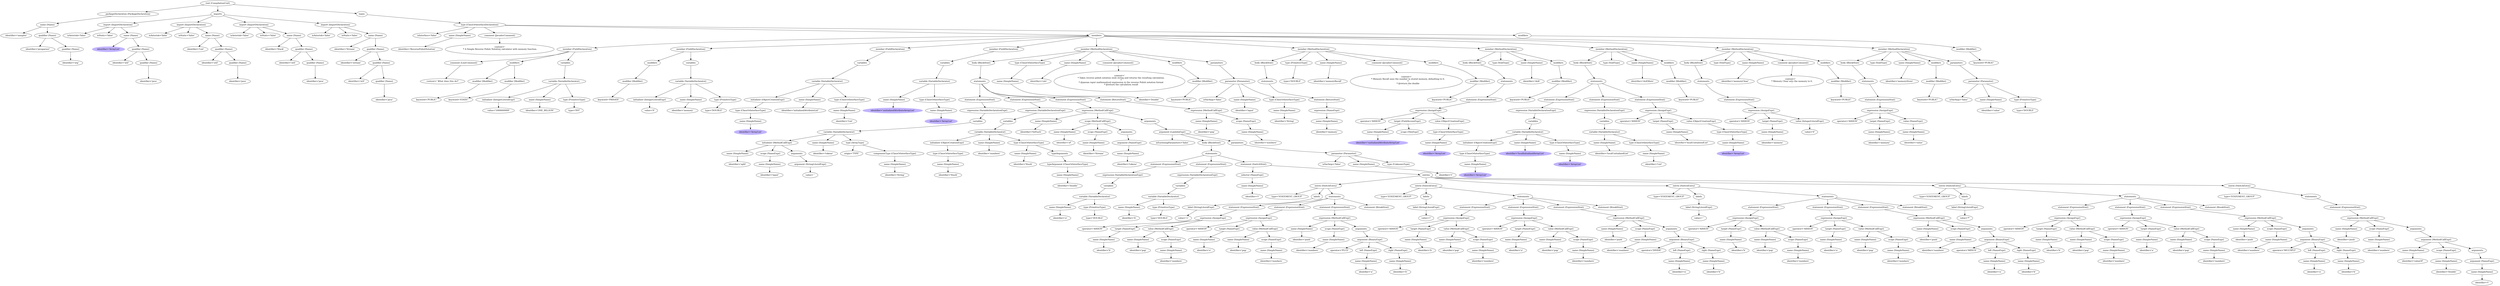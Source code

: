 digraph {
n0 [label="root (CompilationUnit)"];
n1 [label="packageDeclaration (PackageDeclaration)"];
n0 -> n1;
n2 [label="name (Name)"];
n1 -> n2;
n3 [label="identifier='samples'"];
n2 -> n3;
n4 [label="qualifier (Name)"];
n2 -> n4;
n5 [label="identifier='javaparser'"];
n4 -> n5;
n6 [label="qualifier (Name)"];
n4 -> n6;
n7 [label="identifier='org'"];
n6 -> n7;
n8 [label="imports"];
n0 -> n8;
n9 [label="import (ImportDeclaration)"];
n8 -> n9;
n10 [label="isAsterisk='false'"];
n9 -> n10;
n11 [label="isStatic='false'"];
n9 -> n11;
n12 [label="name (Name)"];
n9 -> n12;
n13 [label="identifier='ArrayList'",style=filled,color=".7 .3 1.0"];
n12 -> n13;
n14 [label="qualifier (Name)"];
n12 -> n14;
n15 [label="identifier='util'"];
n14 -> n15;
n16 [label="qualifier (Name)"];
n14 -> n16;
n17 [label="identifier='java'"];
n16 -> n17;
n18 [label="import (ImportDeclaration)"];
n8 -> n18;
n19 [label="isAsterisk='false'"];
n18 -> n19;
n20 [label="isStatic='false'"];
n18 -> n20;
n21 [label="name (Name)"];
n18 -> n21;
n22 [label="identifier='List'"];
n21 -> n22;
n23 [label="qualifier (Name)"];
n21 -> n23;
n24 [label="identifier='util'"];
n23 -> n24;
n25 [label="qualifier (Name)"];
n23 -> n25;
n26 [label="identifier='java'"];
n25 -> n26;
n27 [label="import (ImportDeclaration)"];
n8 -> n27;
n28 [label="isAsterisk='false'"];
n27 -> n28;
n29 [label="isStatic='false'"];
n27 -> n29;
n30 [label="name (Name)"];
n27 -> n30;
n31 [label="identifier='Stack'"];
n30 -> n31;
n32 [label="qualifier (Name)"];
n30 -> n32;
n33 [label="identifier='util'"];
n32 -> n33;
n34 [label="qualifier (Name)"];
n32 -> n34;
n35 [label="identifier='java'"];
n34 -> n35;
n36 [label="import (ImportDeclaration)"];
n8 -> n36;
n37 [label="isAsterisk='false'"];
n36 -> n37;
n38 [label="isStatic='false'"];
n36 -> n38;
n39 [label="name (Name)"];
n36 -> n39;
n40 [label="identifier='Stream'"];
n39 -> n40;
n41 [label="qualifier (Name)"];
n39 -> n41;
n42 [label="identifier='stream'"];
n41 -> n42;
n43 [label="qualifier (Name)"];
n41 -> n43;
n44 [label="identifier='util'"];
n43 -> n44;
n45 [label="qualifier (Name)"];
n43 -> n45;
n46 [label="identifier='java'"];
n45 -> n46;
n47 [label="types"];
n0 -> n47;
n48 [label="type (ClassOrInterfaceDeclaration)"];
n47 -> n48;
n49 [label="isInterface='false'"];
n48 -> n49;
n50 [label="name (SimpleName)"];
n48 -> n50;
n51 [label="identifier='ReversePolishNotation'"];
n50 -> n51;
n52 [label="comment (JavadocComment)"];
n48 -> n52;
n53 [label="content='
 * A Simple Reverse Polish Notation calculator with memory function.
 '"];
n52 -> n53;
n54 [label="members"];
n48 -> n54;
n55 [label="member (FieldDeclaration)"];
n54 -> n55;
n56 [label="comment (LineComment)"];
n55 -> n56;
n57 [label="content=' What does this do?'"];
n56 -> n57;
n58 [label="modifiers"];
n55 -> n58;
n59 [label="modifier (Modifier)"];
n58 -> n59;
n60 [label="keyword='PUBLIC'"];
n59 -> n60;
n61 [label="modifier (Modifier)"];
n58 -> n61;
n62 [label="keyword='STATIC'"];
n61 -> n62;
n63 [label="variables"];
n55 -> n63;
n64 [label="variable (VariableDeclarator)"];
n63 -> n64;
n65 [label="initializer (IntegerLiteralExpr)"];
n64 -> n65;
n66 [label="value='1000000000'"];
n65 -> n66;
n67 [label="name (SimpleName)"];
n64 -> n67;
n68 [label="identifier='ONE_BILLION'"];
n67 -> n68;
n69 [label="type (PrimitiveType)"];
n64 -> n69;
n70 [label="type='INT'"];
n69 -> n70;
n71 [label="member (FieldDeclaration)"];
n54 -> n71;
n72 [label="modifiers"];
n71 -> n72;
n73 [label="modifier (Modifier)"];
n72 -> n73;
n74 [label="keyword='PRIVATE'"];
n73 -> n74;
n75 [label="variables"];
n71 -> n75;
n76 [label="variable (VariableDeclarator)"];
n75 -> n76;
n77 [label="initializer (IntegerLiteralExpr)"];
n76 -> n77;
n78 [label="value='0'"];
n77 -> n78;
n79 [label="name (SimpleName)"];
n76 -> n79;
n80 [label="identifier='memory'"];
n79 -> n80;
n81 [label="type (PrimitiveType)"];
n76 -> n81;
n82 [label="type='DOUBLE'"];
n81 -> n82;
n83 [label="member (FieldDeclaration)"];
n54 -> n83;
n84 [label="variables"];
n83 -> n84;
n85 [label="variable (VariableDeclarator)"];
n84 -> n85;
n86 [label="initializer (ObjectCreationExpr)"];
n85 -> n86;
n87 [label="type (ClassOrInterfaceType)"];
n86 -> n87;
n88 [label="name (SimpleName)"];
n87 -> n88;
n89 [label="identifier='ArrayList'",style=filled,color=".7 .3 1.0"];
n88 -> n89;
n90 [label="name (SimpleName)"];
n85 -> n90;
n91 [label="identifier='initializedAttributeList'"];
n90 -> n91;
n92 [label="type (ClassOrInterfaceType)"];
n85 -> n92;
n93 [label="name (SimpleName)"];
n92 -> n93;
n94 [label="identifier='List'"];
n93 -> n94;
n95 [label="member (FieldDeclaration)"];
n54 -> n95;
n96 [label="variables"];
n95 -> n96;
n97 [label="variable (VariableDeclarator)"];
n96 -> n97;
n98 [label="name (SimpleName)"];
n97 -> n98;
n99 [label="identifier='unitializedAttributeArrayList'",style=filled,color=".7 .3 1.0"];
n98 -> n99;
n100 [label="type (ClassOrInterfaceType)"];
n97 -> n100;
n101 [label="name (SimpleName)"];
n100 -> n101;
n102 [label="identifier='ArrayList'",style=filled,color=".7 .3 1.0"];
n101 -> n102;
n103 [label="member (MethodDeclaration)"];
n54 -> n103;
n104 [label="body (BlockStmt)"];
n103 -> n104;
n105 [label="statements"];
n104 -> n105;
n106 [label="statement (ExpressionStmt)"];
n105 -> n106;
n107 [label="expression (VariableDeclarationExpr)"];
n106 -> n107;
n108 [label="variables"];
n107 -> n108;
n109 [label="variable (VariableDeclarator)"];
n108 -> n109;
n110 [label="initializer (MethodCallExpr)"];
n109 -> n110;
n111 [label="name (SimpleName)"];
n110 -> n111;
n112 [label="identifier='split'"];
n111 -> n112;
n113 [label="scope (NameExpr)"];
n110 -> n113;
n114 [label="name (SimpleName)"];
n113 -> n114;
n115 [label="identifier='input'"];
n114 -> n115;
n116 [label="arguments"];
n110 -> n116;
n117 [label="argument (StringLiteralExpr)"];
n116 -> n117;
n118 [label="value=' '"];
n117 -> n118;
n119 [label="name (SimpleName)"];
n109 -> n119;
n120 [label="identifier='tokens'"];
n119 -> n120;
n121 [label="type (ArrayType)"];
n109 -> n121;
n122 [label="origin='TYPE'"];
n121 -> n122;
n123 [label="componentType (ClassOrInterfaceType)"];
n121 -> n123;
n124 [label="name (SimpleName)"];
n123 -> n124;
n125 [label="identifier='String'"];
n124 -> n125;
n126 [label="statement (ExpressionStmt)"];
n105 -> n126;
n127 [label="expression (VariableDeclarationExpr)"];
n126 -> n127;
n128 [label="variables"];
n127 -> n128;
n129 [label="variable (VariableDeclarator)"];
n128 -> n129;
n130 [label="initializer (ObjectCreationExpr)"];
n129 -> n130;
n131 [label="type (ClassOrInterfaceType)"];
n130 -> n131;
n132 [label="name (SimpleName)"];
n131 -> n132;
n133 [label="identifier='Stack'"];
n132 -> n133;
n134 [label="name (SimpleName)"];
n129 -> n134;
n135 [label="identifier='numbers'"];
n134 -> n135;
n136 [label="type (ClassOrInterfaceType)"];
n129 -> n136;
n137 [label="name (SimpleName)"];
n136 -> n137;
n138 [label="identifier='Stack'"];
n137 -> n138;
n139 [label="typeArguments"];
n136 -> n139;
n140 [label="typeArgument (ClassOrInterfaceType)"];
n139 -> n140;
n141 [label="name (SimpleName)"];
n140 -> n141;
n142 [label="identifier='Double'"];
n141 -> n142;
n143 [label="statement (ExpressionStmt)"];
n105 -> n143;
n144 [label="expression (MethodCallExpr)"];
n143 -> n144;
n145 [label="name (SimpleName)"];
n144 -> n145;
n146 [label="identifier='forEach'"];
n145 -> n146;
n147 [label="scope (MethodCallExpr)"];
n144 -> n147;
n148 [label="name (SimpleName)"];
n147 -> n148;
n149 [label="identifier='of'"];
n148 -> n149;
n150 [label="scope (NameExpr)"];
n147 -> n150;
n151 [label="name (SimpleName)"];
n150 -> n151;
n152 [label="identifier='Stream'"];
n151 -> n152;
n153 [label="arguments"];
n147 -> n153;
n154 [label="argument (NameExpr)"];
n153 -> n154;
n155 [label="name (SimpleName)"];
n154 -> n155;
n156 [label="identifier='tokens'"];
n155 -> n156;
n157 [label="arguments"];
n144 -> n157;
n158 [label="argument (LambdaExpr)"];
n157 -> n158;
n159 [label="isEnclosingParameters='false'"];
n158 -> n159;
n160 [label="body (BlockStmt)"];
n158 -> n160;
n161 [label="statements"];
n160 -> n161;
n162 [label="statement (ExpressionStmt)"];
n161 -> n162;
n163 [label="expression (VariableDeclarationExpr)"];
n162 -> n163;
n164 [label="variables"];
n163 -> n164;
n165 [label="variable (VariableDeclarator)"];
n164 -> n165;
n166 [label="name (SimpleName)"];
n165 -> n166;
n167 [label="identifier='a'"];
n166 -> n167;
n168 [label="type (PrimitiveType)"];
n165 -> n168;
n169 [label="type='DOUBLE'"];
n168 -> n169;
n170 [label="statement (ExpressionStmt)"];
n161 -> n170;
n171 [label="expression (VariableDeclarationExpr)"];
n170 -> n171;
n172 [label="variables"];
n171 -> n172;
n173 [label="variable (VariableDeclarator)"];
n172 -> n173;
n174 [label="name (SimpleName)"];
n173 -> n174;
n175 [label="identifier='b'"];
n174 -> n175;
n176 [label="type (PrimitiveType)"];
n173 -> n176;
n177 [label="type='DOUBLE'"];
n176 -> n177;
n178 [label="statement (SwitchStmt)"];
n161 -> n178;
n179 [label="selector (NameExpr)"];
n178 -> n179;
n180 [label="name (SimpleName)"];
n179 -> n180;
n181 [label="identifier='t'"];
n180 -> n181;
n182 [label="entries"];
n178 -> n182;
n183 [label="entrie (SwitchEntry)"];
n182 -> n183;
n184 [label="type='STATEMENT_GROUP'"];
n183 -> n184;
n185 [label="labels"];
n183 -> n185;
n186 [label="label (StringLiteralExpr)"];
n185 -> n186;
n187 [label="value='+'"];
n186 -> n187;
n188 [label="statements"];
n183 -> n188;
n189 [label="statement (ExpressionStmt)"];
n188 -> n189;
n190 [label="expression (AssignExpr)"];
n189 -> n190;
n191 [label="operator='ASSIGN'"];
n190 -> n191;
n192 [label="target (NameExpr)"];
n190 -> n192;
n193 [label="name (SimpleName)"];
n192 -> n193;
n194 [label="identifier='b'"];
n193 -> n194;
n195 [label="value (MethodCallExpr)"];
n190 -> n195;
n196 [label="name (SimpleName)"];
n195 -> n196;
n197 [label="identifier='pop'"];
n196 -> n197;
n198 [label="scope (NameExpr)"];
n195 -> n198;
n199 [label="name (SimpleName)"];
n198 -> n199;
n200 [label="identifier='numbers'"];
n199 -> n200;
n201 [label="statement (ExpressionStmt)"];
n188 -> n201;
n202 [label="expression (AssignExpr)"];
n201 -> n202;
n203 [label="operator='ASSIGN'"];
n202 -> n203;
n204 [label="target (NameExpr)"];
n202 -> n204;
n205 [label="name (SimpleName)"];
n204 -> n205;
n206 [label="identifier='a'"];
n205 -> n206;
n207 [label="value (MethodCallExpr)"];
n202 -> n207;
n208 [label="name (SimpleName)"];
n207 -> n208;
n209 [label="identifier='pop'"];
n208 -> n209;
n210 [label="scope (NameExpr)"];
n207 -> n210;
n211 [label="name (SimpleName)"];
n210 -> n211;
n212 [label="identifier='numbers'"];
n211 -> n212;
n213 [label="statement (ExpressionStmt)"];
n188 -> n213;
n214 [label="expression (MethodCallExpr)"];
n213 -> n214;
n215 [label="name (SimpleName)"];
n214 -> n215;
n216 [label="identifier='push'"];
n215 -> n216;
n217 [label="scope (NameExpr)"];
n214 -> n217;
n218 [label="name (SimpleName)"];
n217 -> n218;
n219 [label="identifier='numbers'"];
n218 -> n219;
n220 [label="arguments"];
n214 -> n220;
n221 [label="argument (BinaryExpr)"];
n220 -> n221;
n222 [label="operator='PLUS'"];
n221 -> n222;
n223 [label="left (NameExpr)"];
n221 -> n223;
n224 [label="name (SimpleName)"];
n223 -> n224;
n225 [label="identifier='a'"];
n224 -> n225;
n226 [label="right (NameExpr)"];
n221 -> n226;
n227 [label="name (SimpleName)"];
n226 -> n227;
n228 [label="identifier='b'"];
n227 -> n228;
n229 [label="statement (BreakStmt)"];
n188 -> n229;
n230 [label="entrie (SwitchEntry)"];
n182 -> n230;
n231 [label="type='STATEMENT_GROUP'"];
n230 -> n231;
n232 [label="labels"];
n230 -> n232;
n233 [label="label (StringLiteralExpr)"];
n232 -> n233;
n234 [label="value='/'"];
n233 -> n234;
n235 [label="statements"];
n230 -> n235;
n236 [label="statement (ExpressionStmt)"];
n235 -> n236;
n237 [label="expression (AssignExpr)"];
n236 -> n237;
n238 [label="operator='ASSIGN'"];
n237 -> n238;
n239 [label="target (NameExpr)"];
n237 -> n239;
n240 [label="name (SimpleName)"];
n239 -> n240;
n241 [label="identifier='b'"];
n240 -> n241;
n242 [label="value (MethodCallExpr)"];
n237 -> n242;
n243 [label="name (SimpleName)"];
n242 -> n243;
n244 [label="identifier='pop'"];
n243 -> n244;
n245 [label="scope (NameExpr)"];
n242 -> n245;
n246 [label="name (SimpleName)"];
n245 -> n246;
n247 [label="identifier='numbers'"];
n246 -> n247;
n248 [label="statement (ExpressionStmt)"];
n235 -> n248;
n249 [label="expression (AssignExpr)"];
n248 -> n249;
n250 [label="operator='ASSIGN'"];
n249 -> n250;
n251 [label="target (NameExpr)"];
n249 -> n251;
n252 [label="name (SimpleName)"];
n251 -> n252;
n253 [label="identifier='a'"];
n252 -> n253;
n254 [label="value (MethodCallExpr)"];
n249 -> n254;
n255 [label="name (SimpleName)"];
n254 -> n255;
n256 [label="identifier='pop'"];
n255 -> n256;
n257 [label="scope (NameExpr)"];
n254 -> n257;
n258 [label="name (SimpleName)"];
n257 -> n258;
n259 [label="identifier='numbers'"];
n258 -> n259;
n260 [label="statement (ExpressionStmt)"];
n235 -> n260;
n261 [label="expression (MethodCallExpr)"];
n260 -> n261;
n262 [label="name (SimpleName)"];
n261 -> n262;
n263 [label="identifier='push'"];
n262 -> n263;
n264 [label="scope (NameExpr)"];
n261 -> n264;
n265 [label="name (SimpleName)"];
n264 -> n265;
n266 [label="identifier='numbers'"];
n265 -> n266;
n267 [label="arguments"];
n261 -> n267;
n268 [label="argument (BinaryExpr)"];
n267 -> n268;
n269 [label="operator='DIVIDE'"];
n268 -> n269;
n270 [label="left (NameExpr)"];
n268 -> n270;
n271 [label="name (SimpleName)"];
n270 -> n271;
n272 [label="identifier='a'"];
n271 -> n272;
n273 [label="right (NameExpr)"];
n268 -> n273;
n274 [label="name (SimpleName)"];
n273 -> n274;
n275 [label="identifier='b'"];
n274 -> n275;
n276 [label="statement (BreakStmt)"];
n235 -> n276;
n277 [label="entrie (SwitchEntry)"];
n182 -> n277;
n278 [label="type='STATEMENT_GROUP'"];
n277 -> n278;
n279 [label="labels"];
n277 -> n279;
n280 [label="label (StringLiteralExpr)"];
n279 -> n280;
n281 [label="value='-'"];
n280 -> n281;
n282 [label="statements"];
n277 -> n282;
n283 [label="statement (ExpressionStmt)"];
n282 -> n283;
n284 [label="expression (AssignExpr)"];
n283 -> n284;
n285 [label="operator='ASSIGN'"];
n284 -> n285;
n286 [label="target (NameExpr)"];
n284 -> n286;
n287 [label="name (SimpleName)"];
n286 -> n287;
n288 [label="identifier='b'"];
n287 -> n288;
n289 [label="value (MethodCallExpr)"];
n284 -> n289;
n290 [label="name (SimpleName)"];
n289 -> n290;
n291 [label="identifier='pop'"];
n290 -> n291;
n292 [label="scope (NameExpr)"];
n289 -> n292;
n293 [label="name (SimpleName)"];
n292 -> n293;
n294 [label="identifier='numbers'"];
n293 -> n294;
n295 [label="statement (ExpressionStmt)"];
n282 -> n295;
n296 [label="expression (AssignExpr)"];
n295 -> n296;
n297 [label="operator='ASSIGN'"];
n296 -> n297;
n298 [label="target (NameExpr)"];
n296 -> n298;
n299 [label="name (SimpleName)"];
n298 -> n299;
n300 [label="identifier='a'"];
n299 -> n300;
n301 [label="value (MethodCallExpr)"];
n296 -> n301;
n302 [label="name (SimpleName)"];
n301 -> n302;
n303 [label="identifier='pop'"];
n302 -> n303;
n304 [label="scope (NameExpr)"];
n301 -> n304;
n305 [label="name (SimpleName)"];
n304 -> n305;
n306 [label="identifier='numbers'"];
n305 -> n306;
n307 [label="statement (ExpressionStmt)"];
n282 -> n307;
n308 [label="expression (MethodCallExpr)"];
n307 -> n308;
n309 [label="name (SimpleName)"];
n308 -> n309;
n310 [label="identifier='push'"];
n309 -> n310;
n311 [label="scope (NameExpr)"];
n308 -> n311;
n312 [label="name (SimpleName)"];
n311 -> n312;
n313 [label="identifier='numbers'"];
n312 -> n313;
n314 [label="arguments"];
n308 -> n314;
n315 [label="argument (BinaryExpr)"];
n314 -> n315;
n316 [label="operator='MINUS'"];
n315 -> n316;
n317 [label="left (NameExpr)"];
n315 -> n317;
n318 [label="name (SimpleName)"];
n317 -> n318;
n319 [label="identifier='a'"];
n318 -> n319;
n320 [label="right (NameExpr)"];
n315 -> n320;
n321 [label="name (SimpleName)"];
n320 -> n321;
n322 [label="identifier='b'"];
n321 -> n322;
n323 [label="statement (BreakStmt)"];
n282 -> n323;
n324 [label="entrie (SwitchEntry)"];
n182 -> n324;
n325 [label="type='STATEMENT_GROUP'"];
n324 -> n325;
n326 [label="labels"];
n324 -> n326;
n327 [label="label (StringLiteralExpr)"];
n326 -> n327;
n328 [label="value='*'"];
n327 -> n328;
n329 [label="statements"];
n324 -> n329;
n330 [label="statement (ExpressionStmt)"];
n329 -> n330;
n331 [label="expression (AssignExpr)"];
n330 -> n331;
n332 [label="operator='ASSIGN'"];
n331 -> n332;
n333 [label="target (NameExpr)"];
n331 -> n333;
n334 [label="name (SimpleName)"];
n333 -> n334;
n335 [label="identifier='b'"];
n334 -> n335;
n336 [label="value (MethodCallExpr)"];
n331 -> n336;
n337 [label="name (SimpleName)"];
n336 -> n337;
n338 [label="identifier='pop'"];
n337 -> n338;
n339 [label="scope (NameExpr)"];
n336 -> n339;
n340 [label="name (SimpleName)"];
n339 -> n340;
n341 [label="identifier='numbers'"];
n340 -> n341;
n342 [label="statement (ExpressionStmt)"];
n329 -> n342;
n343 [label="expression (AssignExpr)"];
n342 -> n343;
n344 [label="operator='ASSIGN'"];
n343 -> n344;
n345 [label="target (NameExpr)"];
n343 -> n345;
n346 [label="name (SimpleName)"];
n345 -> n346;
n347 [label="identifier='a'"];
n346 -> n347;
n348 [label="value (MethodCallExpr)"];
n343 -> n348;
n349 [label="name (SimpleName)"];
n348 -> n349;
n350 [label="identifier='pop'"];
n349 -> n350;
n351 [label="scope (NameExpr)"];
n348 -> n351;
n352 [label="name (SimpleName)"];
n351 -> n352;
n353 [label="identifier='numbers'"];
n352 -> n353;
n354 [label="statement (ExpressionStmt)"];
n329 -> n354;
n355 [label="expression (MethodCallExpr)"];
n354 -> n355;
n356 [label="name (SimpleName)"];
n355 -> n356;
n357 [label="identifier='push'"];
n356 -> n357;
n358 [label="scope (NameExpr)"];
n355 -> n358;
n359 [label="name (SimpleName)"];
n358 -> n359;
n360 [label="identifier='numbers'"];
n359 -> n360;
n361 [label="arguments"];
n355 -> n361;
n362 [label="argument (BinaryExpr)"];
n361 -> n362;
n363 [label="operator='MULTIPLY'"];
n362 -> n363;
n364 [label="left (NameExpr)"];
n362 -> n364;
n365 [label="name (SimpleName)"];
n364 -> n365;
n366 [label="identifier='a'"];
n365 -> n366;
n367 [label="right (NameExpr)"];
n362 -> n367;
n368 [label="name (SimpleName)"];
n367 -> n368;
n369 [label="identifier='b'"];
n368 -> n369;
n370 [label="statement (BreakStmt)"];
n329 -> n370;
n371 [label="entrie (SwitchEntry)"];
n182 -> n371;
n372 [label="type='STATEMENT_GROUP'"];
n371 -> n372;
n373 [label="statements"];
n371 -> n373;
n374 [label="statement (ExpressionStmt)"];
n373 -> n374;
n375 [label="expression (MethodCallExpr)"];
n374 -> n375;
n376 [label="name (SimpleName)"];
n375 -> n376;
n377 [label="identifier='push'"];
n376 -> n377;
n378 [label="scope (NameExpr)"];
n375 -> n378;
n379 [label="name (SimpleName)"];
n378 -> n379;
n380 [label="identifier='numbers'"];
n379 -> n380;
n381 [label="arguments"];
n375 -> n381;
n382 [label="argument (MethodCallExpr)"];
n381 -> n382;
n383 [label="name (SimpleName)"];
n382 -> n383;
n384 [label="identifier='valueOf'"];
n383 -> n384;
n385 [label="scope (NameExpr)"];
n382 -> n385;
n386 [label="name (SimpleName)"];
n385 -> n386;
n387 [label="identifier='Double'"];
n386 -> n387;
n388 [label="arguments"];
n382 -> n388;
n389 [label="argument (NameExpr)"];
n388 -> n389;
n390 [label="name (SimpleName)"];
n389 -> n390;
n391 [label="identifier='t'"];
n390 -> n391;
n392 [label="parameters"];
n158 -> n392;
n393 [label="parameter (Parameter)"];
n392 -> n393;
n394 [label="isVarArgs='false'"];
n393 -> n394;
n395 [label="name (SimpleName)"];
n393 -> n395;
n396 [label="identifier='t'"];
n395 -> n396;
n397 [label="type (UnknownType)"];
n393 -> n397;
n398 [label="statement (ReturnStmt)"];
n105 -> n398;
n399 [label="expression (MethodCallExpr)"];
n398 -> n399;
n400 [label="name (SimpleName)"];
n399 -> n400;
n401 [label="identifier='pop'"];
n400 -> n401;
n402 [label="scope (NameExpr)"];
n399 -> n402;
n403 [label="name (SimpleName)"];
n402 -> n403;
n404 [label="identifier='numbers'"];
n403 -> n404;
n405 [label="type (ClassOrInterfaceType)"];
n103 -> n405;
n406 [label="name (SimpleName)"];
n405 -> n406;
n407 [label="identifier='Double'"];
n406 -> n407;
n408 [label="name (SimpleName)"];
n103 -> n408;
n409 [label="identifier='calc'"];
n408 -> n409;
n410 [label="comment (JavadocComment)"];
n103 -> n410;
n411 [label="content='
     * Takes reverse polish notation style string and returns the resulting calculation.
     *
     * @param input mathematical expression in the reverse Polish notation format
     * @return the calculation result
     '"];
n410 -> n411;
n412 [label="modifiers"];
n103 -> n412;
n413 [label="modifier (Modifier)"];
n412 -> n413;
n414 [label="keyword='PUBLIC'"];
n413 -> n414;
n415 [label="parameters"];
n103 -> n415;
n416 [label="parameter (Parameter)"];
n415 -> n416;
n417 [label="isVarArgs='false'"];
n416 -> n417;
n418 [label="name (SimpleName)"];
n416 -> n418;
n419 [label="identifier='input'"];
n418 -> n419;
n420 [label="type (ClassOrInterfaceType)"];
n416 -> n420;
n421 [label="name (SimpleName)"];
n420 -> n421;
n422 [label="identifier='String'"];
n421 -> n422;
n423 [label="member (MethodDeclaration)"];
n54 -> n423;
n424 [label="body (BlockStmt)"];
n423 -> n424;
n425 [label="statements"];
n424 -> n425;
n426 [label="statement (ReturnStmt)"];
n425 -> n426;
n427 [label="expression (NameExpr)"];
n426 -> n427;
n428 [label="name (SimpleName)"];
n427 -> n428;
n429 [label="identifier='memory'"];
n428 -> n429;
n430 [label="type (PrimitiveType)"];
n423 -> n430;
n431 [label="type='DOUBLE'"];
n430 -> n431;
n432 [label="name (SimpleName)"];
n423 -> n432;
n433 [label="identifier='memoryRecall'"];
n432 -> n433;
n434 [label="comment (JavadocComment)"];
n423 -> n434;
n435 [label="content='
     * Memory Recall uses the number in stored memory, defaulting to 0.
     *
     * @return the double
     '"];
n434 -> n435;
n436 [label="modifiers"];
n423 -> n436;
n437 [label="modifier (Modifier)"];
n436 -> n437;
n438 [label="keyword='PUBLIC'"];
n437 -> n438;
n439 [label="member (MethodDeclaration)"];
n54 -> n439;
n440 [label="body (BlockStmt)"];
n439 -> n440;
n441 [label="statements"];
n440 -> n441;
n442 [label="statement (ExpressionStmt)"];
n441 -> n442;
n443 [label="expression (AssignExpr)"];
n442 -> n443;
n444 [label="operator='ASSIGN'"];
n443 -> n444;
n445 [label="target (FieldAccessExpr)"];
n443 -> n445;
n446 [label="name (SimpleName)"];
n445 -> n446;
n447 [label="identifier='unitializedAttributeArrayList'",style=filled,color=".7 .3 1.0"];
n446 -> n447;
n448 [label="scope (ThisExpr)"];
n445 -> n448;
n449 [label="value (ObjectCreationExpr)"];
n443 -> n449;
n450 [label="type (ClassOrInterfaceType)"];
n449 -> n450;
n451 [label="name (SimpleName)"];
n450 -> n451;
n452 [label="identifier='ArrayList'",style=filled,color=".7 .3 1.0"];
n451 -> n452;
n453 [label="type (VoidType)"];
n439 -> n453;
n454 [label="name (SimpleName)"];
n439 -> n454;
n455 [label="identifier='doIt'"];
n454 -> n455;
n456 [label="modifiers"];
n439 -> n456;
n457 [label="modifier (Modifier)"];
n456 -> n457;
n458 [label="keyword='PUBLIC'"];
n457 -> n458;
n459 [label="member (MethodDeclaration)"];
n54 -> n459;
n460 [label="body (BlockStmt)"];
n459 -> n460;
n461 [label="statements"];
n460 -> n461;
n462 [label="statement (ExpressionStmt)"];
n461 -> n462;
n463 [label="expression (VariableDeclarationExpr)"];
n462 -> n463;
n464 [label="variables"];
n463 -> n464;
n465 [label="variable (VariableDeclarator)"];
n464 -> n465;
n466 [label="initializer (ObjectCreationExpr)"];
n465 -> n466;
n467 [label="type (ClassOrInterfaceType)"];
n466 -> n467;
n468 [label="name (SimpleName)"];
n467 -> n468;
n469 [label="identifier='ArrayList'",style=filled,color=".7 .3 1.0"];
n468 -> n469;
n470 [label="name (SimpleName)"];
n465 -> n470;
n471 [label="identifier='localInitializedArrayList'",style=filled,color=".7 .3 1.0"];
n470 -> n471;
n472 [label="type (ClassOrInterfaceType)"];
n465 -> n472;
n473 [label="name (SimpleName)"];
n472 -> n473;
n474 [label="identifier='ArrayList'",style=filled,color=".7 .3 1.0"];
n473 -> n474;
n475 [label="statement (ExpressionStmt)"];
n461 -> n475;
n476 [label="expression (VariableDeclarationExpr)"];
n475 -> n476;
n477 [label="variables"];
n476 -> n477;
n478 [label="variable (VariableDeclarator)"];
n477 -> n478;
n479 [label="name (SimpleName)"];
n478 -> n479;
n480 [label="identifier='localUnitializedList'"];
n479 -> n480;
n481 [label="type (ClassOrInterfaceType)"];
n478 -> n481;
n482 [label="name (SimpleName)"];
n481 -> n482;
n483 [label="identifier='List'"];
n482 -> n483;
n484 [label="statement (ExpressionStmt)"];
n461 -> n484;
n485 [label="expression (AssignExpr)"];
n484 -> n485;
n486 [label="operator='ASSIGN'"];
n485 -> n486;
n487 [label="target (NameExpr)"];
n485 -> n487;
n488 [label="name (SimpleName)"];
n487 -> n488;
n489 [label="identifier='localUnitializedList'"];
n488 -> n489;
n490 [label="value (ObjectCreationExpr)"];
n485 -> n490;
n491 [label="type (ClassOrInterfaceType)"];
n490 -> n491;
n492 [label="name (SimpleName)"];
n491 -> n492;
n493 [label="identifier='ArrayList'",style=filled,color=".7 .3 1.0"];
n492 -> n493;
n494 [label="type (VoidType)"];
n459 -> n494;
n495 [label="name (SimpleName)"];
n459 -> n495;
n496 [label="identifier='doItMore'"];
n495 -> n496;
n497 [label="modifiers"];
n459 -> n497;
n498 [label="modifier (Modifier)"];
n497 -> n498;
n499 [label="keyword='PUBLIC'"];
n498 -> n499;
n500 [label="member (MethodDeclaration)"];
n54 -> n500;
n501 [label="body (BlockStmt)"];
n500 -> n501;
n502 [label="statements"];
n501 -> n502;
n503 [label="statement (ExpressionStmt)"];
n502 -> n503;
n504 [label="expression (AssignExpr)"];
n503 -> n504;
n505 [label="operator='ASSIGN'"];
n504 -> n505;
n506 [label="target (NameExpr)"];
n504 -> n506;
n507 [label="name (SimpleName)"];
n506 -> n507;
n508 [label="identifier='memory'"];
n507 -> n508;
n509 [label="value (IntegerLiteralExpr)"];
n504 -> n509;
n510 [label="value='0'"];
n509 -> n510;
n511 [label="type (VoidType)"];
n500 -> n511;
n512 [label="name (SimpleName)"];
n500 -> n512;
n513 [label="identifier='memoryClear'"];
n512 -> n513;
n514 [label="comment (JavadocComment)"];
n500 -> n514;
n515 [label="content='
     * Memory Clear sets the memory to 0.
     '"];
n514 -> n515;
n516 [label="modifiers"];
n500 -> n516;
n517 [label="modifier (Modifier)"];
n516 -> n517;
n518 [label="keyword='PUBLIC'"];
n517 -> n518;
n519 [label="member (MethodDeclaration)"];
n54 -> n519;
n520 [label="body (BlockStmt)"];
n519 -> n520;
n521 [label="statements"];
n520 -> n521;
n522 [label="statement (ExpressionStmt)"];
n521 -> n522;
n523 [label="expression (AssignExpr)"];
n522 -> n523;
n524 [label="operator='ASSIGN'"];
n523 -> n524;
n525 [label="target (NameExpr)"];
n523 -> n525;
n526 [label="name (SimpleName)"];
n525 -> n526;
n527 [label="identifier='memory'"];
n526 -> n527;
n528 [label="value (NameExpr)"];
n523 -> n528;
n529 [label="name (SimpleName)"];
n528 -> n529;
n530 [label="identifier='value'"];
n529 -> n530;
n531 [label="type (VoidType)"];
n519 -> n531;
n532 [label="name (SimpleName)"];
n519 -> n532;
n533 [label="identifier='memoryStore'"];
n532 -> n533;
n534 [label="modifiers"];
n519 -> n534;
n535 [label="modifier (Modifier)"];
n534 -> n535;
n536 [label="keyword='PUBLIC'"];
n535 -> n536;
n537 [label="parameters"];
n519 -> n537;
n538 [label="parameter (Parameter)"];
n537 -> n538;
n539 [label="isVarArgs='false'"];
n538 -> n539;
n540 [label="name (SimpleName)"];
n538 -> n540;
n541 [label="identifier='value'"];
n540 -> n541;
n542 [label="type (PrimitiveType)"];
n538 -> n542;
n543 [label="type='DOUBLE'"];
n542 -> n543;
n544 [label="modifiers"];
n48 -> n544;
n545 [label="modifier (Modifier)"];
n544 -> n545;
n546 [label="keyword='PUBLIC'"];
n545 -> n546;
}